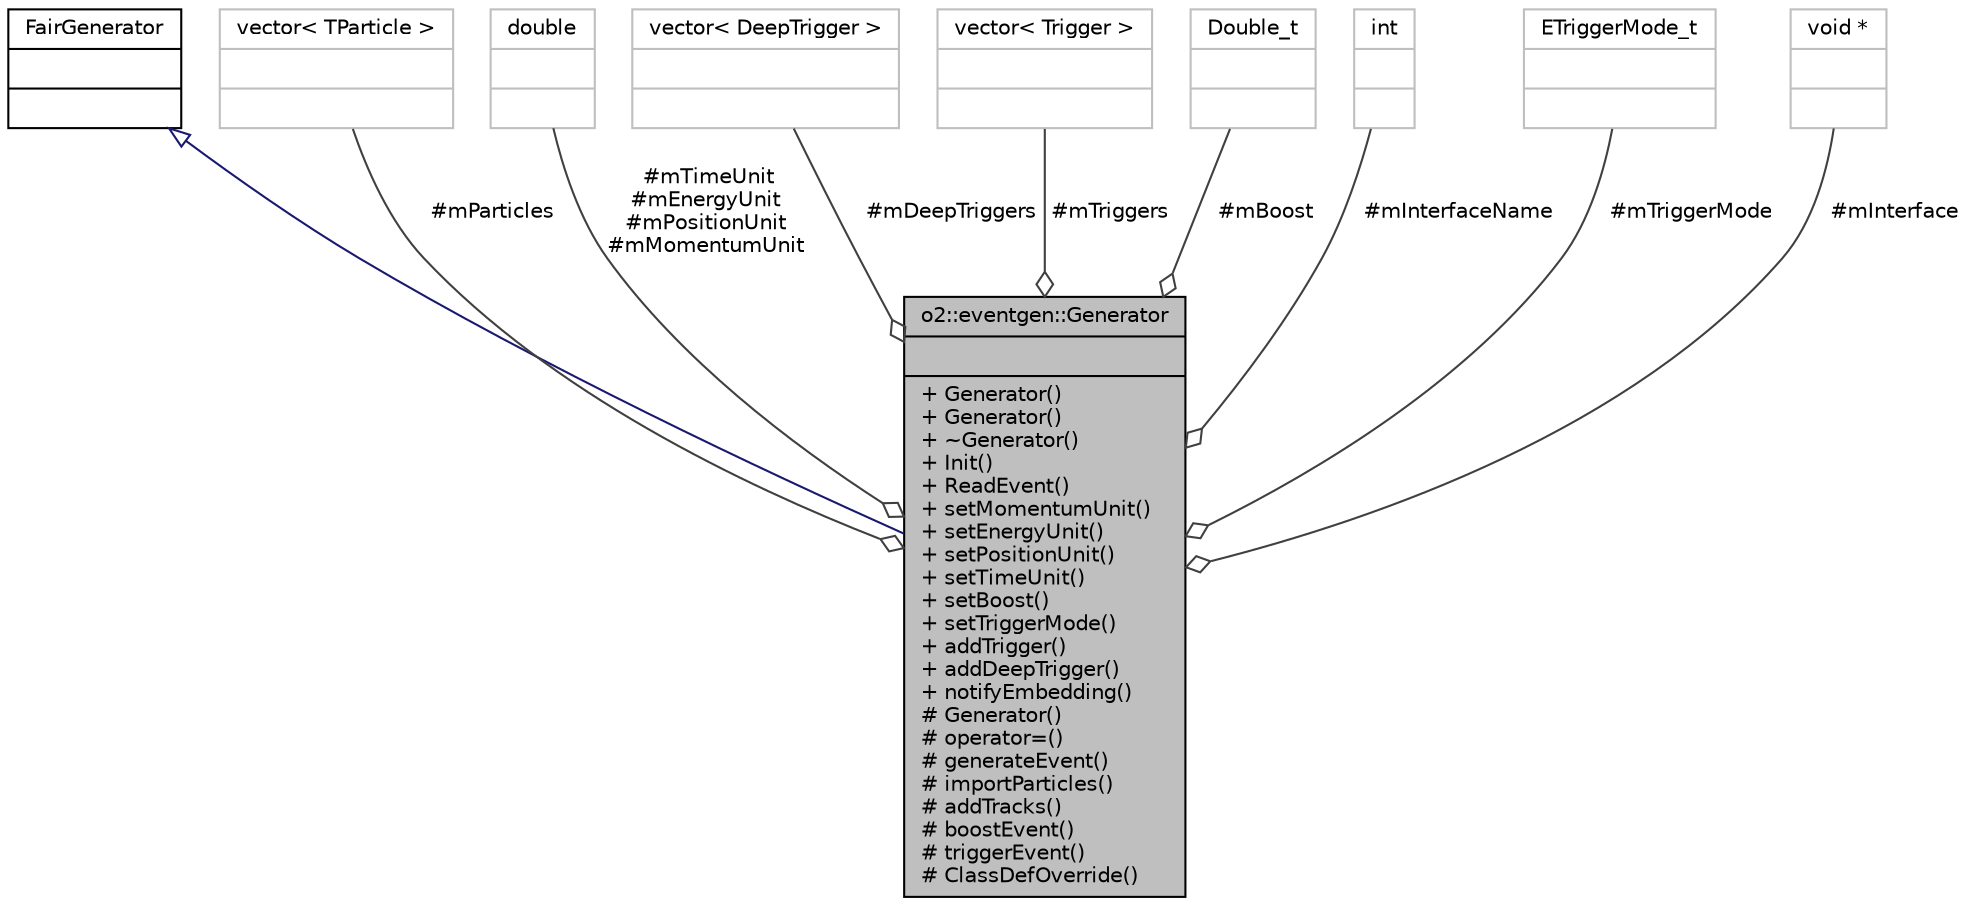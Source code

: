 digraph "o2::eventgen::Generator"
{
 // INTERACTIVE_SVG=YES
  bgcolor="transparent";
  edge [fontname="Helvetica",fontsize="10",labelfontname="Helvetica",labelfontsize="10"];
  node [fontname="Helvetica",fontsize="10",shape=record];
  Node6 [label="{o2::eventgen::Generator\n||+ Generator()\l+ Generator()\l+ ~Generator()\l+ Init()\l+ ReadEvent()\l+ setMomentumUnit()\l+ setEnergyUnit()\l+ setPositionUnit()\l+ setTimeUnit()\l+ setBoost()\l+ setTriggerMode()\l+ addTrigger()\l+ addDeepTrigger()\l+ notifyEmbedding()\l# Generator()\l# operator=()\l# generateEvent()\l# importParticles()\l# addTracks()\l# boostEvent()\l# triggerEvent()\l# ClassDefOverride()\l}",height=0.2,width=0.4,color="black", fillcolor="grey75", style="filled", fontcolor="black"];
  Node7 -> Node6 [dir="back",color="midnightblue",fontsize="10",style="solid",arrowtail="onormal",fontname="Helvetica"];
  Node7 [label="{FairGenerator\n||}",height=0.2,width=0.4,color="black",URL="$df/d40/classFairGenerator.html"];
  Node8 -> Node6 [color="grey25",fontsize="10",style="solid",label=" #mParticles" ,arrowhead="odiamond",fontname="Helvetica"];
  Node8 [label="{vector\< TParticle \>\n||}",height=0.2,width=0.4,color="grey75"];
  Node9 -> Node6 [color="grey25",fontsize="10",style="solid",label=" #mTimeUnit\n#mEnergyUnit\n#mPositionUnit\n#mMomentumUnit" ,arrowhead="odiamond",fontname="Helvetica"];
  Node9 [label="{double\n||}",height=0.2,width=0.4,color="grey75"];
  Node10 -> Node6 [color="grey25",fontsize="10",style="solid",label=" #mDeepTriggers" ,arrowhead="odiamond",fontname="Helvetica"];
  Node10 [label="{vector\< DeepTrigger \>\n||}",height=0.2,width=0.4,color="grey75"];
  Node11 -> Node6 [color="grey25",fontsize="10",style="solid",label=" #mTriggers" ,arrowhead="odiamond",fontname="Helvetica"];
  Node11 [label="{vector\< Trigger \>\n||}",height=0.2,width=0.4,color="grey75"];
  Node12 -> Node6 [color="grey25",fontsize="10",style="solid",label=" #mBoost" ,arrowhead="odiamond",fontname="Helvetica"];
  Node12 [label="{Double_t\n||}",height=0.2,width=0.4,color="grey75"];
  Node13 -> Node6 [color="grey25",fontsize="10",style="solid",label=" #mInterfaceName" ,arrowhead="odiamond",fontname="Helvetica"];
  Node13 [label="{int\n||}",height=0.2,width=0.4,color="grey75"];
  Node14 -> Node6 [color="grey25",fontsize="10",style="solid",label=" #mTriggerMode" ,arrowhead="odiamond",fontname="Helvetica"];
  Node14 [label="{ETriggerMode_t\n||}",height=0.2,width=0.4,color="grey75"];
  Node15 -> Node6 [color="grey25",fontsize="10",style="solid",label=" #mInterface" ,arrowhead="odiamond",fontname="Helvetica"];
  Node15 [label="{void *\n||}",height=0.2,width=0.4,color="grey75"];
}
